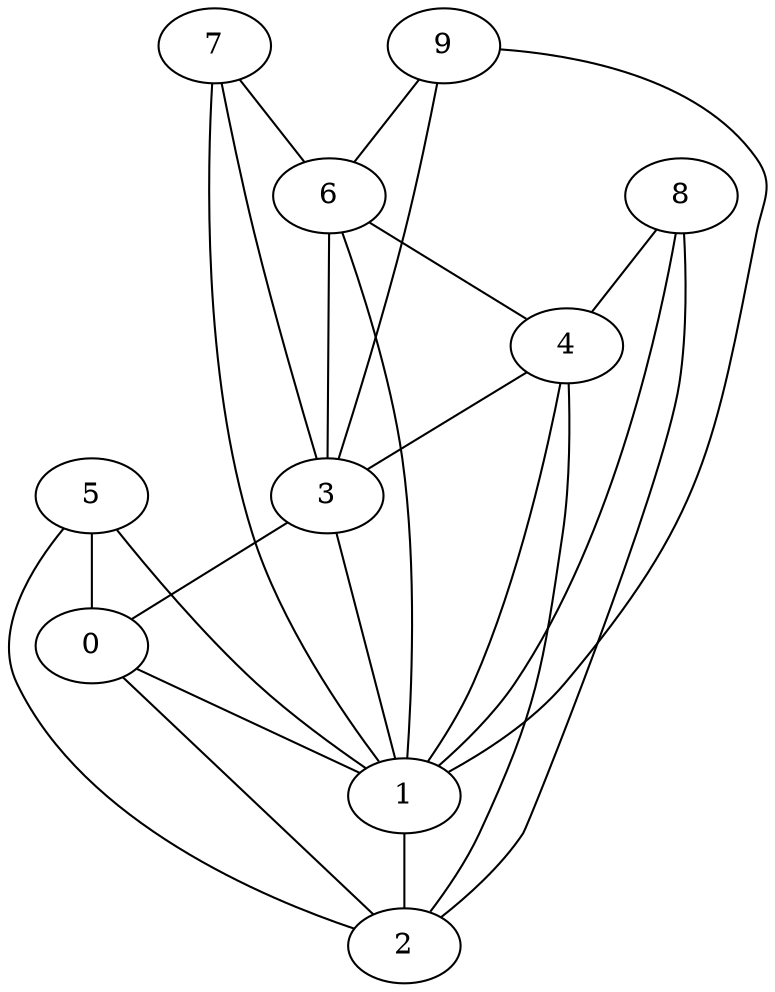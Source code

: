 graph {
    0 [ label = "0" ]
    1 [ label = "1" ]
    2 [ label = "2" ]
    3 [ label = "3" ]
    4 [ label = "4" ]
    5 [ label = "5" ]
    6 [ label = "6" ]
    7 [ label = "7" ]
    8 [ label = "8" ]
    9 [ label = "9" ]
    0 -- 1 [ ]
    0 -- 2 [ ]
    1 -- 2 [ ]
    3 -- 0 [ ]
    3 -- 1 [ ]
    9 -- 6 [ ]
    4 -- 1 [ ]
    4 -- 2 [ ]
    4 -- 3 [ ]
    5 -- 0 [ ]
    5 -- 1 [ ]
    5 -- 2 [ ]
    6 -- 1 [ ]
    6 -- 3 [ ]
    6 -- 4 [ ]
    7 -- 1 [ ]
    7 -- 3 [ ]
    7 -- 6 [ ]
    8 -- 1 [ ]
    8 -- 2 [ ]
    8 -- 4 [ ]
    9 -- 1 [ ]
    9 -- 3 [ ]
}
